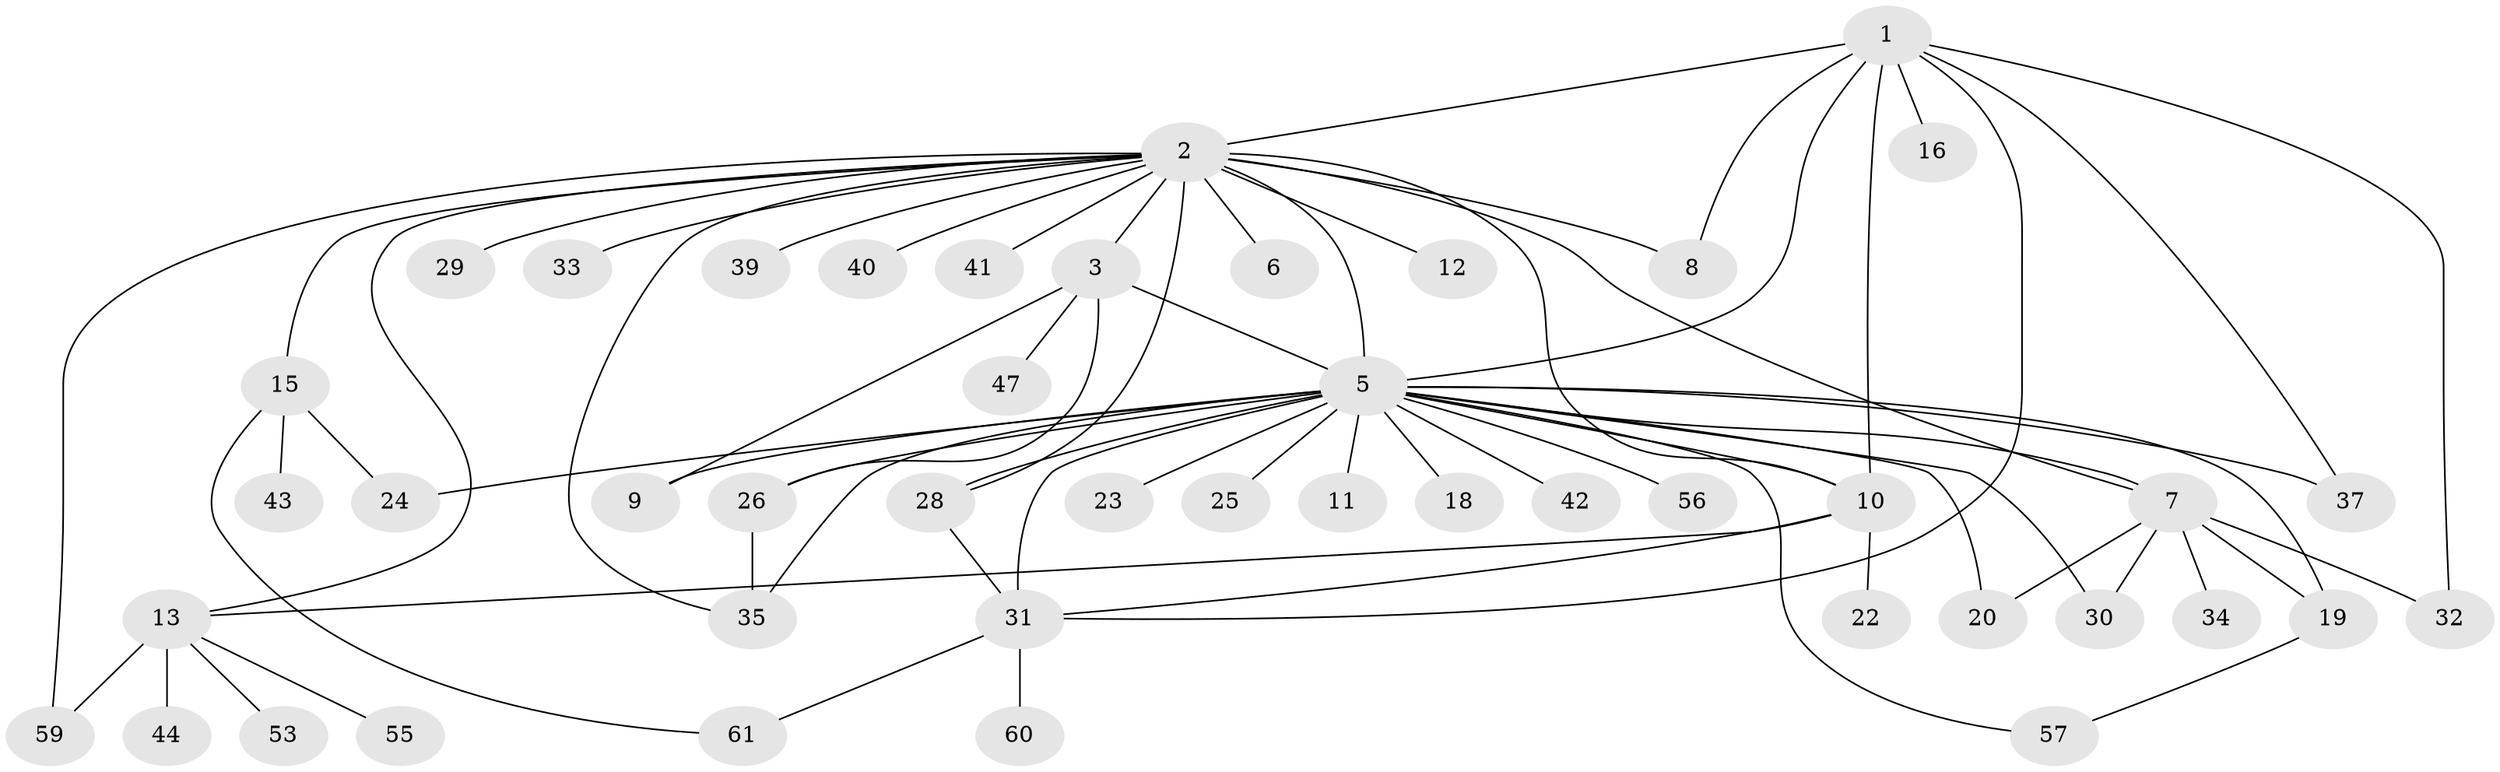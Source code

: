 // Generated by graph-tools (version 1.1) at 2025/23/03/03/25 07:23:52]
// undirected, 45 vertices, 68 edges
graph export_dot {
graph [start="1"]
  node [color=gray90,style=filled];
  1 [super="+51"];
  2 [super="+49"];
  3 [super="+4"];
  5 [super="+17"];
  6;
  7 [super="+14"];
  8;
  9;
  10 [super="+58"];
  11;
  12;
  13 [super="+21"];
  15 [super="+54"];
  16;
  18;
  19 [super="+50"];
  20;
  22 [super="+27"];
  23;
  24;
  25;
  26;
  28 [super="+38"];
  29;
  30 [super="+36"];
  31 [super="+48"];
  32;
  33;
  34;
  35 [super="+52"];
  37;
  39;
  40 [super="+45"];
  41;
  42;
  43 [super="+46"];
  44;
  47;
  53;
  55;
  56;
  57 [super="+62"];
  59;
  60;
  61;
  1 -- 2;
  1 -- 8;
  1 -- 16;
  1 -- 32;
  1 -- 37;
  1 -- 5;
  1 -- 31;
  1 -- 10;
  2 -- 3;
  2 -- 5 [weight=2];
  2 -- 6;
  2 -- 7 [weight=3];
  2 -- 8;
  2 -- 10;
  2 -- 12;
  2 -- 13;
  2 -- 15;
  2 -- 29;
  2 -- 33;
  2 -- 35;
  2 -- 39;
  2 -- 40;
  2 -- 41;
  2 -- 59;
  2 -- 28;
  3 -- 5;
  3 -- 9;
  3 -- 47;
  3 -- 26;
  5 -- 9;
  5 -- 11;
  5 -- 18;
  5 -- 19;
  5 -- 20;
  5 -- 23;
  5 -- 24;
  5 -- 26;
  5 -- 37;
  5 -- 56;
  5 -- 35;
  5 -- 42;
  5 -- 25;
  5 -- 28;
  5 -- 30;
  5 -- 57;
  5 -- 7;
  5 -- 31;
  5 -- 10;
  7 -- 32;
  7 -- 34;
  7 -- 19;
  7 -- 20;
  7 -- 30;
  10 -- 22;
  10 -- 13;
  10 -- 31;
  13 -- 53;
  13 -- 59;
  13 -- 44;
  13 -- 55;
  15 -- 43;
  15 -- 61;
  15 -- 24;
  19 -- 57;
  26 -- 35;
  28 -- 31;
  31 -- 60;
  31 -- 61;
}
